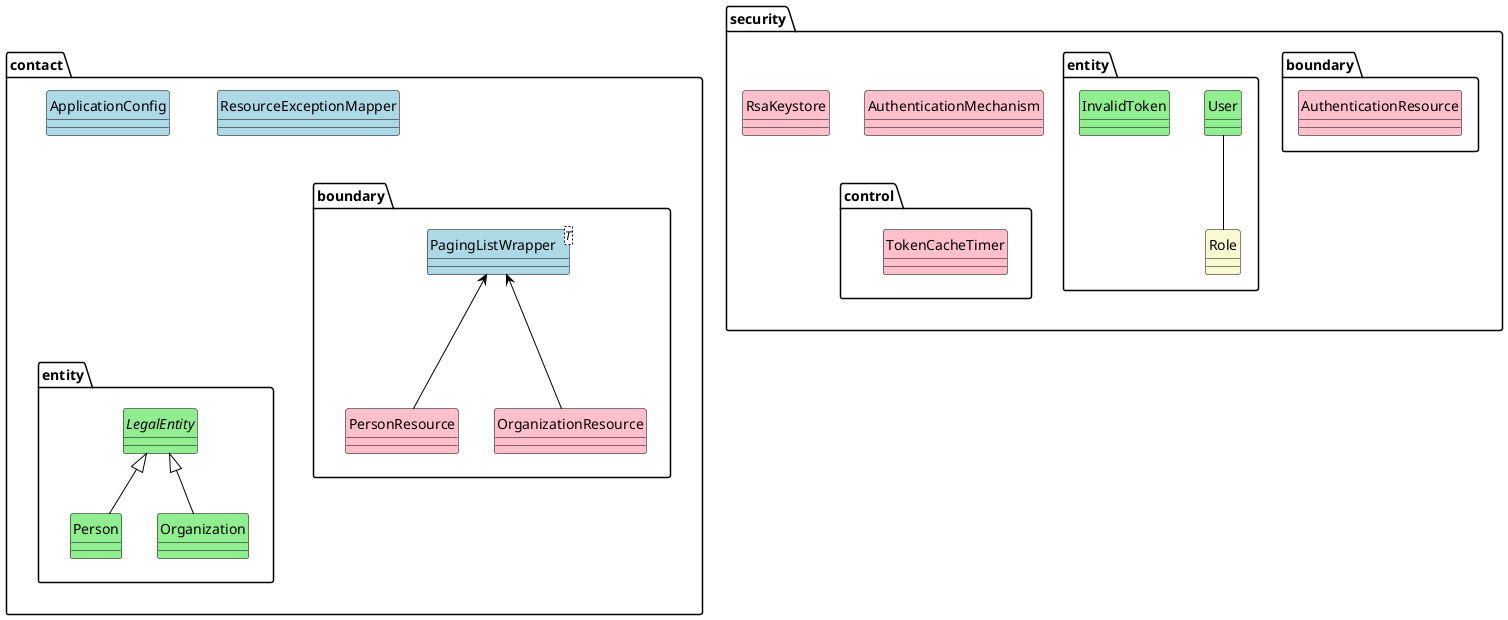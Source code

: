 @startuml

hide circle
hide stereotype

skinparam class {
    ArrowColor black
    BackgroundColor white
    BackgroundColor<<Description>> lightblue
    BackgroundColor<<MomentInterval>> pink
    BackgroundColor<<Role>> lightgoldenrodyellow
    BackgroundColor<<PersonPlaceThing>> lightgreen
    BorderColor black
}

namespace contact {
    class ApplicationConfig<<Description>>
    class ResourceExceptionMapper<<Description>>

    ResourceExceptionMapper -[hidden]left- ApplicationConfig
    entity -[hidden]up- ApplicationConfig
    boundary -[hidden]up- ResourceExceptionMapper
    
    namespace boundary {
        class PersonResource<<MomentInterval>>
        class OrganizationResource<<MomentInterval>>
        class PagingListWrapper<T><<Description>>

        PagingListWrapper <-- PersonResource
        PagingListWrapper <-- OrganizationResource
    }

    namespace entity {
        abstract class LegalEntity<<PersonPlaceThing>>
        class Person<<PersonPlaceThing>>
        class Organization<<PersonPlaceThing>>

        LegalEntity <|-- Person
        LegalEntity <|-- Organization
    }
}

namespace security {
    class AuthenticationMechanism<<MomentInterval>>
    class RsaKeystore<<MomentInterval>>

    control -[hidden]up- AuthenticationMechanism
    boundary -[hidden]up- AuthenticationMechanism
    entity -[hidden]up- boundary

    namespace boundary {
        class AuthenticationResource<<MomentInterval>>
    }

    namespace control {
        class TokenCacheTimer<<MomentInterval>>
    }

    namespace entity {
        class Role<<Role>>
        class User<<PersonPlaceThing>>
        class InvalidToken<<PersonPlaceThing>>

        User -- Role
    }
}

@enduml
